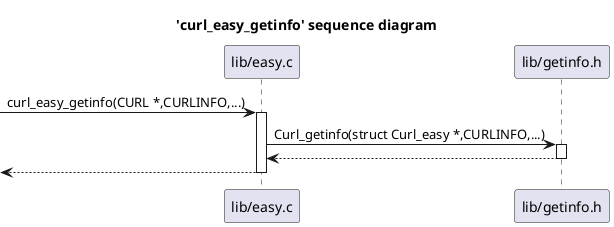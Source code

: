 @startuml
title 'curl_easy_getinfo' sequence diagram
participant "lib/easy.c" as C_0013686580212228222516
[-> C_0013686580212228222516 : curl_easy_getinfo(CURL *,CURLINFO,...)
activate C_0013686580212228222516
participant "lib/getinfo.h" as C_0015999069102115559730
C_0013686580212228222516 -> C_0015999069102115559730 [[https://github.com/curl/curl/blob/34cf9d54a46598c44938aa7598820484d7af7133/lib/easy.c#L873{}]] : Curl_getinfo(struct Curl_easy *,CURLINFO,...)
activate C_0015999069102115559730
C_0015999069102115559730 --> C_0013686580212228222516
deactivate C_0015999069102115559730
[<-- C_0013686580212228222516
deactivate C_0013686580212228222516

'Generated with clang-uml, version 0.6.0
'LLVM version Ubuntu clang version 19.1.1 (1ubuntu1)
@enduml
